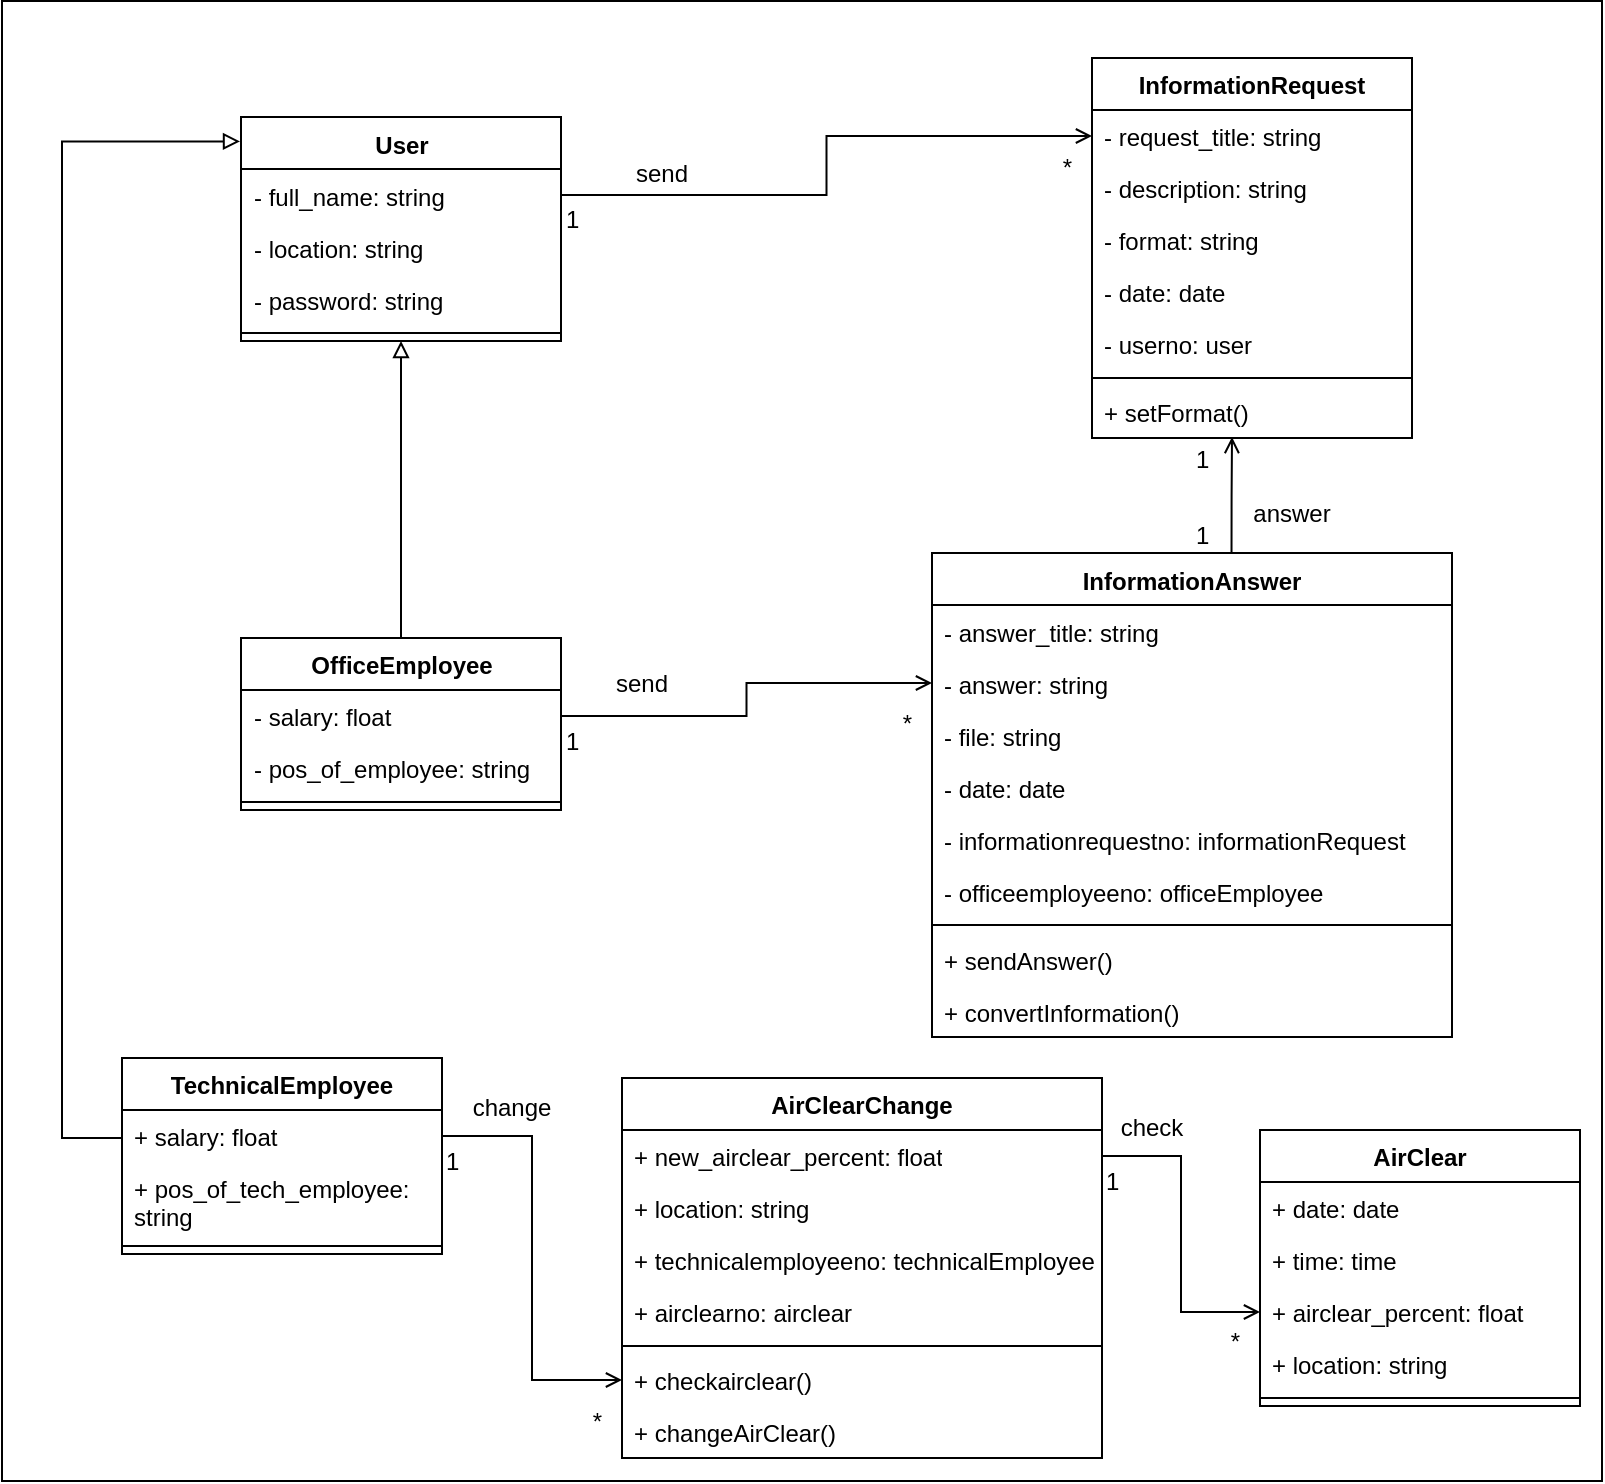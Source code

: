 <mxfile version="22.1.5" type="device">
  <diagram name="Страница — 1" id="WyALDb4epAYVjzDNNwia">
    <mxGraphModel dx="1034" dy="517" grid="1" gridSize="10" guides="1" tooltips="1" connect="1" arrows="1" fold="1" page="1" pageScale="1" pageWidth="1169" pageHeight="827" math="0" shadow="0">
      <root>
        <mxCell id="0" />
        <mxCell id="1" parent="0" />
        <mxCell id="AJJzlOWtfKdkGWFf9quk-1" value="" style="rounded=0;whiteSpace=wrap;html=1;" parent="1" vertex="1">
          <mxGeometry x="130" y="21.5" width="800" height="740" as="geometry" />
        </mxCell>
        <mxCell id="UIFt1iDbYARdrY2Dmat_-180" value="User" style="swimlane;fontStyle=1;align=center;verticalAlign=top;childLayout=stackLayout;horizontal=1;startSize=26;horizontalStack=0;resizeParent=1;resizeParentMax=0;resizeLast=0;collapsible=1;marginBottom=0;whiteSpace=wrap;html=1;" parent="1" vertex="1">
          <mxGeometry x="249.5" y="79.5" width="160" height="112" as="geometry" />
        </mxCell>
        <mxCell id="UIFt1iDbYARdrY2Dmat_-185" value="- full_name: string" style="text;strokeColor=none;fillColor=none;align=left;verticalAlign=top;spacingLeft=4;spacingRight=4;overflow=hidden;rotatable=0;points=[[0,0.5],[1,0.5]];portConstraint=eastwest;whiteSpace=wrap;html=1;" parent="UIFt1iDbYARdrY2Dmat_-180" vertex="1">
          <mxGeometry y="26" width="160" height="26" as="geometry" />
        </mxCell>
        <mxCell id="UIFt1iDbYARdrY2Dmat_-184" value="- location: string" style="text;strokeColor=none;fillColor=none;align=left;verticalAlign=top;spacingLeft=4;spacingRight=4;overflow=hidden;rotatable=0;points=[[0,0.5],[1,0.5]];portConstraint=eastwest;whiteSpace=wrap;html=1;" parent="UIFt1iDbYARdrY2Dmat_-180" vertex="1">
          <mxGeometry y="52" width="160" height="26" as="geometry" />
        </mxCell>
        <mxCell id="UIFt1iDbYARdrY2Dmat_-186" value="- password: string" style="text;strokeColor=none;fillColor=none;align=left;verticalAlign=top;spacingLeft=4;spacingRight=4;overflow=hidden;rotatable=0;points=[[0,0.5],[1,0.5]];portConstraint=eastwest;whiteSpace=wrap;html=1;" parent="UIFt1iDbYARdrY2Dmat_-180" vertex="1">
          <mxGeometry y="78" width="160" height="26" as="geometry" />
        </mxCell>
        <mxCell id="UIFt1iDbYARdrY2Dmat_-182" value="" style="line;strokeWidth=1;fillColor=none;align=left;verticalAlign=middle;spacingTop=-1;spacingLeft=3;spacingRight=3;rotatable=0;labelPosition=right;points=[];portConstraint=eastwest;strokeColor=inherit;" parent="UIFt1iDbYARdrY2Dmat_-180" vertex="1">
          <mxGeometry y="104" width="160" height="8" as="geometry" />
        </mxCell>
        <mxCell id="UIFt1iDbYARdrY2Dmat_-242" style="edgeStyle=orthogonalEdgeStyle;rounded=0;orthogonalLoop=1;jettySize=auto;html=1;exitX=0.5;exitY=0;exitDx=0;exitDy=0;entryX=0.5;entryY=1;entryDx=0;entryDy=0;endArrow=block;endFill=0;" parent="1" source="UIFt1iDbYARdrY2Dmat_-187" target="UIFt1iDbYARdrY2Dmat_-180" edge="1">
          <mxGeometry relative="1" as="geometry" />
        </mxCell>
        <mxCell id="UIFt1iDbYARdrY2Dmat_-187" value="OfficeEmployee" style="swimlane;fontStyle=1;align=center;verticalAlign=top;childLayout=stackLayout;horizontal=1;startSize=26;horizontalStack=0;resizeParent=1;resizeParentMax=0;resizeLast=0;collapsible=1;marginBottom=0;whiteSpace=wrap;html=1;" parent="1" vertex="1">
          <mxGeometry x="249.5" y="340" width="160" height="86" as="geometry" />
        </mxCell>
        <mxCell id="UIFt1iDbYARdrY2Dmat_-188" value="- salary: float" style="text;strokeColor=none;fillColor=none;align=left;verticalAlign=top;spacingLeft=4;spacingRight=4;overflow=hidden;rotatable=0;points=[[0,0.5],[1,0.5]];portConstraint=eastwest;whiteSpace=wrap;html=1;" parent="UIFt1iDbYARdrY2Dmat_-187" vertex="1">
          <mxGeometry y="26" width="160" height="26" as="geometry" />
        </mxCell>
        <mxCell id="UIFt1iDbYARdrY2Dmat_-191" value="- pos_of_employee: string" style="text;strokeColor=none;fillColor=none;align=left;verticalAlign=top;spacingLeft=4;spacingRight=4;overflow=hidden;rotatable=0;points=[[0,0.5],[1,0.5]];portConstraint=eastwest;whiteSpace=wrap;html=1;" parent="UIFt1iDbYARdrY2Dmat_-187" vertex="1">
          <mxGeometry y="52" width="160" height="26" as="geometry" />
        </mxCell>
        <mxCell id="UIFt1iDbYARdrY2Dmat_-192" value="" style="line;strokeWidth=1;fillColor=none;align=left;verticalAlign=middle;spacingTop=-1;spacingLeft=3;spacingRight=3;rotatable=0;labelPosition=right;points=[];portConstraint=eastwest;strokeColor=inherit;" parent="UIFt1iDbYARdrY2Dmat_-187" vertex="1">
          <mxGeometry y="78" width="160" height="8" as="geometry" />
        </mxCell>
        <mxCell id="UIFt1iDbYARdrY2Dmat_-193" value="TechnicalEmployee" style="swimlane;fontStyle=1;align=center;verticalAlign=top;childLayout=stackLayout;horizontal=1;startSize=26;horizontalStack=0;resizeParent=1;resizeParentMax=0;resizeLast=0;collapsible=1;marginBottom=0;whiteSpace=wrap;html=1;" parent="1" vertex="1">
          <mxGeometry x="190" y="550" width="160" height="98" as="geometry" />
        </mxCell>
        <mxCell id="UIFt1iDbYARdrY2Dmat_-194" value="+ salary: float" style="text;strokeColor=none;fillColor=none;align=left;verticalAlign=top;spacingLeft=4;spacingRight=4;overflow=hidden;rotatable=0;points=[[0,0.5],[1,0.5]];portConstraint=eastwest;whiteSpace=wrap;html=1;" parent="UIFt1iDbYARdrY2Dmat_-193" vertex="1">
          <mxGeometry y="26" width="160" height="26" as="geometry" />
        </mxCell>
        <mxCell id="UIFt1iDbYARdrY2Dmat_-195" value="+&amp;nbsp;pos_of_tech_employee: string" style="text;strokeColor=none;fillColor=none;align=left;verticalAlign=top;spacingLeft=4;spacingRight=4;overflow=hidden;rotatable=0;points=[[0,0.5],[1,0.5]];portConstraint=eastwest;whiteSpace=wrap;html=1;" parent="UIFt1iDbYARdrY2Dmat_-193" vertex="1">
          <mxGeometry y="52" width="160" height="38" as="geometry" />
        </mxCell>
        <mxCell id="UIFt1iDbYARdrY2Dmat_-196" value="" style="line;strokeWidth=1;fillColor=none;align=left;verticalAlign=middle;spacingTop=-1;spacingLeft=3;spacingRight=3;rotatable=0;labelPosition=right;points=[];portConstraint=eastwest;strokeColor=inherit;" parent="UIFt1iDbYARdrY2Dmat_-193" vertex="1">
          <mxGeometry y="90" width="160" height="8" as="geometry" />
        </mxCell>
        <mxCell id="UIFt1iDbYARdrY2Dmat_-197" value="InformationRequest" style="swimlane;fontStyle=1;align=center;verticalAlign=top;childLayout=stackLayout;horizontal=1;startSize=26;horizontalStack=0;resizeParent=1;resizeParentMax=0;resizeLast=0;collapsible=1;marginBottom=0;whiteSpace=wrap;html=1;" parent="1" vertex="1">
          <mxGeometry x="675" y="50" width="160" height="190" as="geometry" />
        </mxCell>
        <mxCell id="UIFt1iDbYARdrY2Dmat_-198" value="- request_title: string" style="text;strokeColor=none;fillColor=none;align=left;verticalAlign=top;spacingLeft=4;spacingRight=4;overflow=hidden;rotatable=0;points=[[0,0.5],[1,0.5]];portConstraint=eastwest;whiteSpace=wrap;html=1;" parent="UIFt1iDbYARdrY2Dmat_-197" vertex="1">
          <mxGeometry y="26" width="160" height="26" as="geometry" />
        </mxCell>
        <mxCell id="UIFt1iDbYARdrY2Dmat_-199" value="- description: string" style="text;strokeColor=none;fillColor=none;align=left;verticalAlign=top;spacingLeft=4;spacingRight=4;overflow=hidden;rotatable=0;points=[[0,0.5],[1,0.5]];portConstraint=eastwest;whiteSpace=wrap;html=1;" parent="UIFt1iDbYARdrY2Dmat_-197" vertex="1">
          <mxGeometry y="52" width="160" height="26" as="geometry" />
        </mxCell>
        <mxCell id="UIFt1iDbYARdrY2Dmat_-200" value="- format: string" style="text;strokeColor=none;fillColor=none;align=left;verticalAlign=top;spacingLeft=4;spacingRight=4;overflow=hidden;rotatable=0;points=[[0,0.5],[1,0.5]];portConstraint=eastwest;whiteSpace=wrap;html=1;" parent="UIFt1iDbYARdrY2Dmat_-197" vertex="1">
          <mxGeometry y="78" width="160" height="26" as="geometry" />
        </mxCell>
        <mxCell id="UIFt1iDbYARdrY2Dmat_-201" value="- date:&amp;nbsp;date" style="text;strokeColor=none;fillColor=none;align=left;verticalAlign=top;spacingLeft=4;spacingRight=4;overflow=hidden;rotatable=0;points=[[0,0.5],[1,0.5]];portConstraint=eastwest;whiteSpace=wrap;html=1;" parent="UIFt1iDbYARdrY2Dmat_-197" vertex="1">
          <mxGeometry y="104" width="160" height="26" as="geometry" />
        </mxCell>
        <mxCell id="UIFt1iDbYARdrY2Dmat_-203" value="- userno:&amp;nbsp;user" style="text;strokeColor=none;fillColor=none;align=left;verticalAlign=top;spacingLeft=4;spacingRight=4;overflow=hidden;rotatable=0;points=[[0,0.5],[1,0.5]];portConstraint=eastwest;whiteSpace=wrap;html=1;" parent="UIFt1iDbYARdrY2Dmat_-197" vertex="1">
          <mxGeometry y="130" width="160" height="26" as="geometry" />
        </mxCell>
        <mxCell id="UIFt1iDbYARdrY2Dmat_-202" value="" style="line;strokeWidth=1;fillColor=none;align=left;verticalAlign=middle;spacingTop=-1;spacingLeft=3;spacingRight=3;rotatable=0;labelPosition=right;points=[];portConstraint=eastwest;strokeColor=inherit;" parent="UIFt1iDbYARdrY2Dmat_-197" vertex="1">
          <mxGeometry y="156" width="160" height="8" as="geometry" />
        </mxCell>
        <mxCell id="UIFt1iDbYARdrY2Dmat_-228" value="+ setFormat()" style="text;strokeColor=none;fillColor=none;align=left;verticalAlign=top;spacingLeft=4;spacingRight=4;overflow=hidden;rotatable=0;points=[[0,0.5],[1,0.5]];portConstraint=eastwest;whiteSpace=wrap;html=1;" parent="UIFt1iDbYARdrY2Dmat_-197" vertex="1">
          <mxGeometry y="164" width="160" height="26" as="geometry" />
        </mxCell>
        <mxCell id="UIFt1iDbYARdrY2Dmat_-204" value="InformationAnswer" style="swimlane;fontStyle=1;align=center;verticalAlign=top;childLayout=stackLayout;horizontal=1;startSize=26;horizontalStack=0;resizeParent=1;resizeParentMax=0;resizeLast=0;collapsible=1;marginBottom=0;whiteSpace=wrap;html=1;" parent="1" vertex="1">
          <mxGeometry x="595" y="297.5" width="260" height="242" as="geometry" />
        </mxCell>
        <mxCell id="UIFt1iDbYARdrY2Dmat_-205" value="- answer_title: string" style="text;strokeColor=none;fillColor=none;align=left;verticalAlign=top;spacingLeft=4;spacingRight=4;overflow=hidden;rotatable=0;points=[[0,0.5],[1,0.5]];portConstraint=eastwest;whiteSpace=wrap;html=1;" parent="UIFt1iDbYARdrY2Dmat_-204" vertex="1">
          <mxGeometry y="26" width="260" height="26" as="geometry" />
        </mxCell>
        <mxCell id="UIFt1iDbYARdrY2Dmat_-206" value="- answer: string" style="text;strokeColor=none;fillColor=none;align=left;verticalAlign=top;spacingLeft=4;spacingRight=4;overflow=hidden;rotatable=0;points=[[0,0.5],[1,0.5]];portConstraint=eastwest;whiteSpace=wrap;html=1;" parent="UIFt1iDbYARdrY2Dmat_-204" vertex="1">
          <mxGeometry y="52" width="260" height="26" as="geometry" />
        </mxCell>
        <mxCell id="UIFt1iDbYARdrY2Dmat_-207" value="- file: string" style="text;strokeColor=none;fillColor=none;align=left;verticalAlign=top;spacingLeft=4;spacingRight=4;overflow=hidden;rotatable=0;points=[[0,0.5],[1,0.5]];portConstraint=eastwest;whiteSpace=wrap;html=1;" parent="UIFt1iDbYARdrY2Dmat_-204" vertex="1">
          <mxGeometry y="78" width="260" height="26" as="geometry" />
        </mxCell>
        <mxCell id="UIFt1iDbYARdrY2Dmat_-208" value="- date:&amp;nbsp;date" style="text;strokeColor=none;fillColor=none;align=left;verticalAlign=top;spacingLeft=4;spacingRight=4;overflow=hidden;rotatable=0;points=[[0,0.5],[1,0.5]];portConstraint=eastwest;whiteSpace=wrap;html=1;" parent="UIFt1iDbYARdrY2Dmat_-204" vertex="1">
          <mxGeometry y="104" width="260" height="26" as="geometry" />
        </mxCell>
        <mxCell id="UIFt1iDbYARdrY2Dmat_-209" value="- informationrequestno: informationRequest" style="text;strokeColor=none;fillColor=none;align=left;verticalAlign=top;spacingLeft=4;spacingRight=4;overflow=hidden;rotatable=0;points=[[0,0.5],[1,0.5]];portConstraint=eastwest;whiteSpace=wrap;html=1;" parent="UIFt1iDbYARdrY2Dmat_-204" vertex="1">
          <mxGeometry y="130" width="260" height="26" as="geometry" />
        </mxCell>
        <mxCell id="UIFt1iDbYARdrY2Dmat_-211" value="- officeemployeeno: officeEmployee" style="text;strokeColor=none;fillColor=none;align=left;verticalAlign=top;spacingLeft=4;spacingRight=4;overflow=hidden;rotatable=0;points=[[0,0.5],[1,0.5]];portConstraint=eastwest;whiteSpace=wrap;html=1;" parent="UIFt1iDbYARdrY2Dmat_-204" vertex="1">
          <mxGeometry y="156" width="260" height="26" as="geometry" />
        </mxCell>
        <mxCell id="UIFt1iDbYARdrY2Dmat_-210" value="" style="line;strokeWidth=1;fillColor=none;align=left;verticalAlign=middle;spacingTop=-1;spacingLeft=3;spacingRight=3;rotatable=0;labelPosition=right;points=[];portConstraint=eastwest;strokeColor=inherit;" parent="UIFt1iDbYARdrY2Dmat_-204" vertex="1">
          <mxGeometry y="182" width="260" height="8" as="geometry" />
        </mxCell>
        <mxCell id="UIFt1iDbYARdrY2Dmat_-229" value="+&amp;nbsp;sendAnswer()" style="text;strokeColor=none;fillColor=none;align=left;verticalAlign=top;spacingLeft=4;spacingRight=4;overflow=hidden;rotatable=0;points=[[0,0.5],[1,0.5]];portConstraint=eastwest;whiteSpace=wrap;html=1;" parent="UIFt1iDbYARdrY2Dmat_-204" vertex="1">
          <mxGeometry y="190" width="260" height="26" as="geometry" />
        </mxCell>
        <mxCell id="UIFt1iDbYARdrY2Dmat_-232" value="+&amp;nbsp;convertInformation()" style="text;strokeColor=none;fillColor=none;align=left;verticalAlign=top;spacingLeft=4;spacingRight=4;overflow=hidden;rotatable=0;points=[[0,0.5],[1,0.5]];portConstraint=eastwest;whiteSpace=wrap;html=1;" parent="UIFt1iDbYARdrY2Dmat_-204" vertex="1">
          <mxGeometry y="216" width="260" height="26" as="geometry" />
        </mxCell>
        <mxCell id="UIFt1iDbYARdrY2Dmat_-212" value="AirClear" style="swimlane;fontStyle=1;align=center;verticalAlign=top;childLayout=stackLayout;horizontal=1;startSize=26;horizontalStack=0;resizeParent=1;resizeParentMax=0;resizeLast=0;collapsible=1;marginBottom=0;whiteSpace=wrap;html=1;" parent="1" vertex="1">
          <mxGeometry x="759" y="586" width="160" height="138" as="geometry" />
        </mxCell>
        <mxCell id="UIFt1iDbYARdrY2Dmat_-216" value="+&amp;nbsp;date:&amp;nbsp;date" style="text;strokeColor=none;fillColor=none;align=left;verticalAlign=top;spacingLeft=4;spacingRight=4;overflow=hidden;rotatable=0;points=[[0,0.5],[1,0.5]];portConstraint=eastwest;whiteSpace=wrap;html=1;" parent="UIFt1iDbYARdrY2Dmat_-212" vertex="1">
          <mxGeometry y="26" width="160" height="26" as="geometry" />
        </mxCell>
        <mxCell id="UIFt1iDbYARdrY2Dmat_-213" value="+&amp;nbsp;time: time" style="text;strokeColor=none;fillColor=none;align=left;verticalAlign=top;spacingLeft=4;spacingRight=4;overflow=hidden;rotatable=0;points=[[0,0.5],[1,0.5]];portConstraint=eastwest;whiteSpace=wrap;html=1;" parent="UIFt1iDbYARdrY2Dmat_-212" vertex="1">
          <mxGeometry y="52" width="160" height="26" as="geometry" />
        </mxCell>
        <mxCell id="UIFt1iDbYARdrY2Dmat_-214" value="+&amp;nbsp;airclear_percent: float" style="text;strokeColor=none;fillColor=none;align=left;verticalAlign=top;spacingLeft=4;spacingRight=4;overflow=hidden;rotatable=0;points=[[0,0.5],[1,0.5]];portConstraint=eastwest;whiteSpace=wrap;html=1;" parent="UIFt1iDbYARdrY2Dmat_-212" vertex="1">
          <mxGeometry y="78" width="160" height="26" as="geometry" />
        </mxCell>
        <mxCell id="UIFt1iDbYARdrY2Dmat_-215" value="+&amp;nbsp;location: string" style="text;strokeColor=none;fillColor=none;align=left;verticalAlign=top;spacingLeft=4;spacingRight=4;overflow=hidden;rotatable=0;points=[[0,0.5],[1,0.5]];portConstraint=eastwest;whiteSpace=wrap;html=1;" parent="UIFt1iDbYARdrY2Dmat_-212" vertex="1">
          <mxGeometry y="104" width="160" height="26" as="geometry" />
        </mxCell>
        <mxCell id="UIFt1iDbYARdrY2Dmat_-218" value="" style="line;strokeWidth=1;fillColor=none;align=left;verticalAlign=middle;spacingTop=-1;spacingLeft=3;spacingRight=3;rotatable=0;labelPosition=right;points=[];portConstraint=eastwest;strokeColor=inherit;" parent="UIFt1iDbYARdrY2Dmat_-212" vertex="1">
          <mxGeometry y="130" width="160" height="8" as="geometry" />
        </mxCell>
        <mxCell id="UIFt1iDbYARdrY2Dmat_-222" value="AirClearChange" style="swimlane;fontStyle=1;align=center;verticalAlign=top;childLayout=stackLayout;horizontal=1;startSize=26;horizontalStack=0;resizeParent=1;resizeParentMax=0;resizeLast=0;collapsible=1;marginBottom=0;whiteSpace=wrap;html=1;" parent="1" vertex="1">
          <mxGeometry x="440" y="560" width="240" height="190" as="geometry" />
        </mxCell>
        <mxCell id="UIFt1iDbYARdrY2Dmat_-225" value="+ new_airclear_percent: float" style="text;strokeColor=none;fillColor=none;align=left;verticalAlign=top;spacingLeft=4;spacingRight=4;overflow=hidden;rotatable=0;points=[[0,0.5],[1,0.5]];portConstraint=eastwest;whiteSpace=wrap;html=1;" parent="UIFt1iDbYARdrY2Dmat_-222" vertex="1">
          <mxGeometry y="26" width="240" height="26" as="geometry" />
        </mxCell>
        <mxCell id="UIFt1iDbYARdrY2Dmat_-226" value="+&amp;nbsp;location: string" style="text;strokeColor=none;fillColor=none;align=left;verticalAlign=top;spacingLeft=4;spacingRight=4;overflow=hidden;rotatable=0;points=[[0,0.5],[1,0.5]];portConstraint=eastwest;whiteSpace=wrap;html=1;" parent="UIFt1iDbYARdrY2Dmat_-222" vertex="1">
          <mxGeometry y="52" width="240" height="26" as="geometry" />
        </mxCell>
        <mxCell id="UIFt1iDbYARdrY2Dmat_-224" value="+&amp;nbsp;technicalemployeeno:&amp;nbsp;technicalEmployee" style="text;strokeColor=none;fillColor=none;align=left;verticalAlign=top;spacingLeft=4;spacingRight=4;overflow=hidden;rotatable=0;points=[[0,0.5],[1,0.5]];portConstraint=eastwest;whiteSpace=wrap;html=1;" parent="UIFt1iDbYARdrY2Dmat_-222" vertex="1">
          <mxGeometry y="78" width="240" height="26" as="geometry" />
        </mxCell>
        <mxCell id="UIFt1iDbYARdrY2Dmat_-223" value="+&amp;nbsp;airclearno: airclear" style="text;strokeColor=none;fillColor=none;align=left;verticalAlign=top;spacingLeft=4;spacingRight=4;overflow=hidden;rotatable=0;points=[[0,0.5],[1,0.5]];portConstraint=eastwest;whiteSpace=wrap;html=1;" parent="UIFt1iDbYARdrY2Dmat_-222" vertex="1">
          <mxGeometry y="104" width="240" height="26" as="geometry" />
        </mxCell>
        <mxCell id="UIFt1iDbYARdrY2Dmat_-227" value="" style="line;strokeWidth=1;fillColor=none;align=left;verticalAlign=middle;spacingTop=-1;spacingLeft=3;spacingRight=3;rotatable=0;labelPosition=right;points=[];portConstraint=eastwest;strokeColor=inherit;" parent="UIFt1iDbYARdrY2Dmat_-222" vertex="1">
          <mxGeometry y="130" width="240" height="8" as="geometry" />
        </mxCell>
        <mxCell id="UIFt1iDbYARdrY2Dmat_-230" value="+&amp;nbsp;checkairclear()" style="text;strokeColor=none;fillColor=none;align=left;verticalAlign=top;spacingLeft=4;spacingRight=4;overflow=hidden;rotatable=0;points=[[0,0.5],[1,0.5]];portConstraint=eastwest;whiteSpace=wrap;html=1;" parent="UIFt1iDbYARdrY2Dmat_-222" vertex="1">
          <mxGeometry y="138" width="240" height="26" as="geometry" />
        </mxCell>
        <mxCell id="UIFt1iDbYARdrY2Dmat_-231" value="+&amp;nbsp;changeAirClear()" style="text;strokeColor=none;fillColor=none;align=left;verticalAlign=top;spacingLeft=4;spacingRight=4;overflow=hidden;rotatable=0;points=[[0,0.5],[1,0.5]];portConstraint=eastwest;whiteSpace=wrap;html=1;" parent="UIFt1iDbYARdrY2Dmat_-222" vertex="1">
          <mxGeometry y="164" width="240" height="26" as="geometry" />
        </mxCell>
        <mxCell id="UIFt1iDbYARdrY2Dmat_-233" style="edgeStyle=orthogonalEdgeStyle;rounded=0;orthogonalLoop=1;jettySize=auto;html=1;exitX=1;exitY=0.5;exitDx=0;exitDy=0;entryX=0;entryY=0.5;entryDx=0;entryDy=0;endArrow=open;endFill=0;" parent="1" source="UIFt1iDbYARdrY2Dmat_-185" target="UIFt1iDbYARdrY2Dmat_-198" edge="1">
          <mxGeometry relative="1" as="geometry" />
        </mxCell>
        <mxCell id="UIFt1iDbYARdrY2Dmat_-234" value="send" style="text;html=1;strokeColor=none;fillColor=none;align=center;verticalAlign=middle;whiteSpace=wrap;rounded=0;" parent="1" vertex="1">
          <mxGeometry x="429.5" y="93" width="60" height="30" as="geometry" />
        </mxCell>
        <mxCell id="UIFt1iDbYARdrY2Dmat_-235" value="1" style="edgeLabel;resizable=0;html=1;align=left;verticalAlign=bottom;fontSize=12;" parent="1" connectable="0" vertex="1">
          <mxGeometry x="409.5" y="139.5" as="geometry" />
        </mxCell>
        <mxCell id="UIFt1iDbYARdrY2Dmat_-236" value="*" style="edgeLabel;resizable=0;html=1;align=right;verticalAlign=bottom;fontSize=12;" parent="1" connectable="0" vertex="1">
          <mxGeometry x="665.0" y="113.003" as="geometry" />
        </mxCell>
        <mxCell id="UIFt1iDbYARdrY2Dmat_-237" style="edgeStyle=orthogonalEdgeStyle;rounded=0;orthogonalLoop=1;jettySize=auto;html=1;exitX=1;exitY=0.5;exitDx=0;exitDy=0;entryX=0;entryY=0.5;entryDx=0;entryDy=0;endArrow=open;endFill=0;" parent="1" source="UIFt1iDbYARdrY2Dmat_-188" target="UIFt1iDbYARdrY2Dmat_-206" edge="1">
          <mxGeometry relative="1" as="geometry" />
        </mxCell>
        <mxCell id="UIFt1iDbYARdrY2Dmat_-238" value="send" style="text;html=1;strokeColor=none;fillColor=none;align=center;verticalAlign=middle;whiteSpace=wrap;rounded=0;" parent="1" vertex="1">
          <mxGeometry x="419.5" y="347.5" width="60" height="30" as="geometry" />
        </mxCell>
        <mxCell id="UIFt1iDbYARdrY2Dmat_-239" value="1" style="edgeLabel;resizable=0;html=1;align=left;verticalAlign=bottom;fontSize=12;" parent="1" connectable="0" vertex="1">
          <mxGeometry x="409.5" y="400" as="geometry" />
        </mxCell>
        <mxCell id="UIFt1iDbYARdrY2Dmat_-241" value="*" style="edgeLabel;resizable=0;html=1;align=right;verticalAlign=bottom;fontSize=12;" parent="1" connectable="0" vertex="1">
          <mxGeometry x="585.0" y="391.503" as="geometry" />
        </mxCell>
        <mxCell id="UIFt1iDbYARdrY2Dmat_-243" style="edgeStyle=orthogonalEdgeStyle;rounded=0;orthogonalLoop=1;jettySize=auto;html=1;endArrow=open;endFill=0;exitX=0.576;exitY=-0.001;exitDx=0;exitDy=0;exitPerimeter=0;" parent="1" source="UIFt1iDbYARdrY2Dmat_-204" edge="1">
          <mxGeometry relative="1" as="geometry">
            <mxPoint x="745" y="309.5" as="sourcePoint" />
            <mxPoint x="745" y="239.5" as="targetPoint" />
            <Array as="points" />
          </mxGeometry>
        </mxCell>
        <mxCell id="UIFt1iDbYARdrY2Dmat_-245" value="answer" style="text;html=1;strokeColor=none;fillColor=none;align=center;verticalAlign=middle;whiteSpace=wrap;rounded=0;" parent="1" vertex="1">
          <mxGeometry x="745.0" y="263" width="60" height="30" as="geometry" />
        </mxCell>
        <mxCell id="UIFt1iDbYARdrY2Dmat_-247" value="1" style="edgeLabel;resizable=0;html=1;align=left;verticalAlign=bottom;fontSize=12;" parent="1" connectable="0" vertex="1">
          <mxGeometry x="725" y="259.5" as="geometry" />
        </mxCell>
        <mxCell id="UIFt1iDbYARdrY2Dmat_-248" value="1" style="edgeLabel;resizable=0;html=1;align=left;verticalAlign=bottom;fontSize=12;" parent="1" connectable="0" vertex="1">
          <mxGeometry x="725" y="297" as="geometry" />
        </mxCell>
        <mxCell id="UIFt1iDbYARdrY2Dmat_-249" style="edgeStyle=orthogonalEdgeStyle;rounded=0;orthogonalLoop=1;jettySize=auto;html=1;entryX=-0.003;entryY=0.109;entryDx=0;entryDy=0;entryPerimeter=0;endArrow=block;endFill=0;exitX=0;exitY=0.5;exitDx=0;exitDy=0;" parent="1" source="UIFt1iDbYARdrY2Dmat_-194" target="UIFt1iDbYARdrY2Dmat_-180" edge="1">
          <mxGeometry relative="1" as="geometry">
            <Array as="points">
              <mxPoint x="190" y="590" />
              <mxPoint x="160" y="590" />
              <mxPoint x="160" y="92" />
            </Array>
          </mxGeometry>
        </mxCell>
        <mxCell id="UIFt1iDbYARdrY2Dmat_-250" style="edgeStyle=orthogonalEdgeStyle;rounded=0;orthogonalLoop=1;jettySize=auto;html=1;exitX=1;exitY=0.5;exitDx=0;exitDy=0;entryX=0;entryY=0.5;entryDx=0;entryDy=0;endArrow=open;endFill=0;" parent="1" source="UIFt1iDbYARdrY2Dmat_-194" target="UIFt1iDbYARdrY2Dmat_-230" edge="1">
          <mxGeometry relative="1" as="geometry" />
        </mxCell>
        <mxCell id="UIFt1iDbYARdrY2Dmat_-251" value="change" style="text;html=1;strokeColor=none;fillColor=none;align=center;verticalAlign=middle;whiteSpace=wrap;rounded=0;" parent="1" vertex="1">
          <mxGeometry x="360" y="560" width="50" height="30" as="geometry" />
        </mxCell>
        <mxCell id="UIFt1iDbYARdrY2Dmat_-252" value="1" style="edgeLabel;resizable=0;html=1;align=left;verticalAlign=bottom;fontSize=12;" parent="1" connectable="0" vertex="1">
          <mxGeometry x="350" y="610" as="geometry" />
        </mxCell>
        <mxCell id="UIFt1iDbYARdrY2Dmat_-253" value="*" style="edgeLabel;resizable=0;html=1;align=right;verticalAlign=bottom;fontSize=12;" parent="1" connectable="0" vertex="1">
          <mxGeometry x="430.0" y="740.003" as="geometry" />
        </mxCell>
        <mxCell id="UIFt1iDbYARdrY2Dmat_-254" style="edgeStyle=orthogonalEdgeStyle;rounded=0;orthogonalLoop=1;jettySize=auto;html=1;exitX=1;exitY=0.5;exitDx=0;exitDy=0;entryX=0;entryY=0.5;entryDx=0;entryDy=0;endArrow=open;endFill=0;" parent="1" source="UIFt1iDbYARdrY2Dmat_-225" target="UIFt1iDbYARdrY2Dmat_-214" edge="1">
          <mxGeometry relative="1" as="geometry" />
        </mxCell>
        <mxCell id="UIFt1iDbYARdrY2Dmat_-255" value="check" style="text;html=1;strokeColor=none;fillColor=none;align=center;verticalAlign=middle;whiteSpace=wrap;rounded=0;" parent="1" vertex="1">
          <mxGeometry x="680" y="570" width="50" height="30" as="geometry" />
        </mxCell>
        <mxCell id="UIFt1iDbYARdrY2Dmat_-256" value="1" style="edgeLabel;resizable=0;html=1;align=left;verticalAlign=bottom;fontSize=12;" parent="1" connectable="0" vertex="1">
          <mxGeometry x="680" y="620" as="geometry" />
        </mxCell>
        <mxCell id="UIFt1iDbYARdrY2Dmat_-257" value="*" style="edgeLabel;resizable=0;html=1;align=right;verticalAlign=bottom;fontSize=12;" parent="1" connectable="0" vertex="1">
          <mxGeometry x="749.0" y="700.003" as="geometry" />
        </mxCell>
      </root>
    </mxGraphModel>
  </diagram>
</mxfile>
